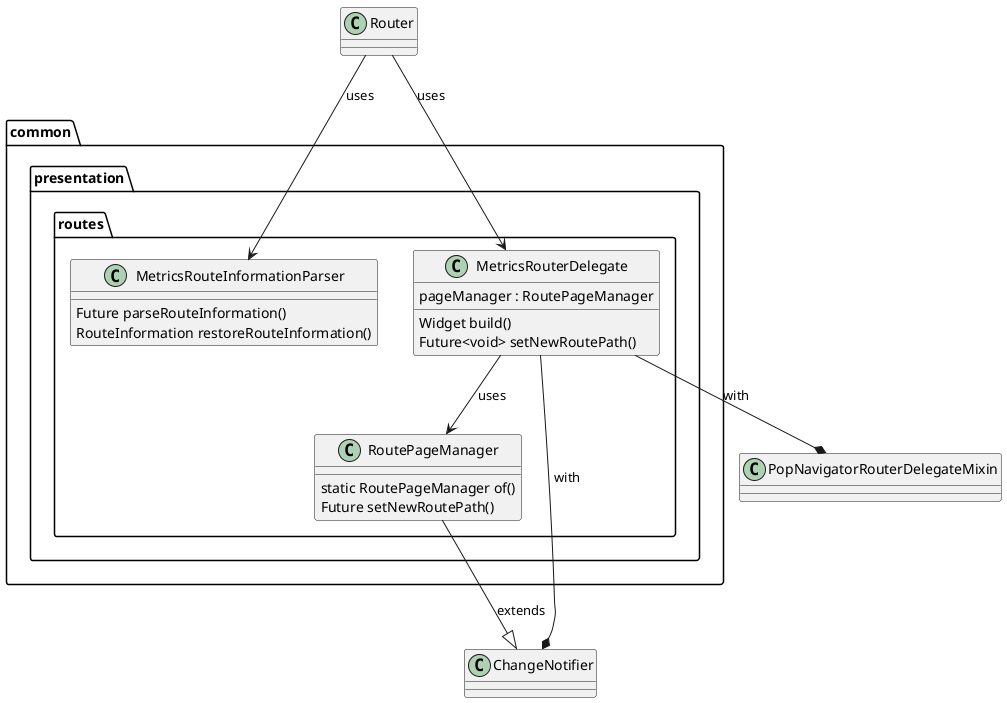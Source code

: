 @startuml
package common.presentation.routes {

        class MetricsRouteInformationParser{
            Future parseRouteInformation()
            RouteInformation restoreRouteInformation()
        }

        class MetricsRouterDelegate{
            pageManager : RoutePageManager

            Widget build()
            Future<void> setNewRoutePath()
        }
        class RoutePageManager{
            static RoutePageManager of()
            Future setNewRoutePath()
        }

}

MetricsRouterDelegate --* ChangeNotifier : with
MetricsRouterDelegate --* PopNavigatorRouterDelegateMixin : with
MetricsRouterDelegate --> RoutePageManager : uses
RoutePageManager --|> ChangeNotifier : extends
Router --> MetricsRouterDelegate : uses
Router --> MetricsRouteInformationParser :uses
@enduml